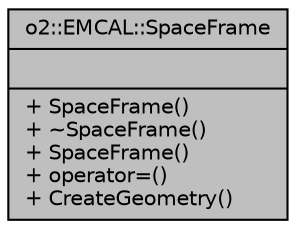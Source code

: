 digraph "o2::EMCAL::SpaceFrame"
{
 // INTERACTIVE_SVG=YES
  bgcolor="transparent";
  edge [fontname="Helvetica",fontsize="10",labelfontname="Helvetica",labelfontsize="10"];
  node [fontname="Helvetica",fontsize="10",shape=record];
  Node1 [label="{o2::EMCAL::SpaceFrame\n||+ SpaceFrame()\l+ ~SpaceFrame()\l+ SpaceFrame()\l+ operator=()\l+ CreateGeometry()\l}",height=0.2,width=0.4,color="black", fillcolor="grey75", style="filled" fontcolor="black"];
}
